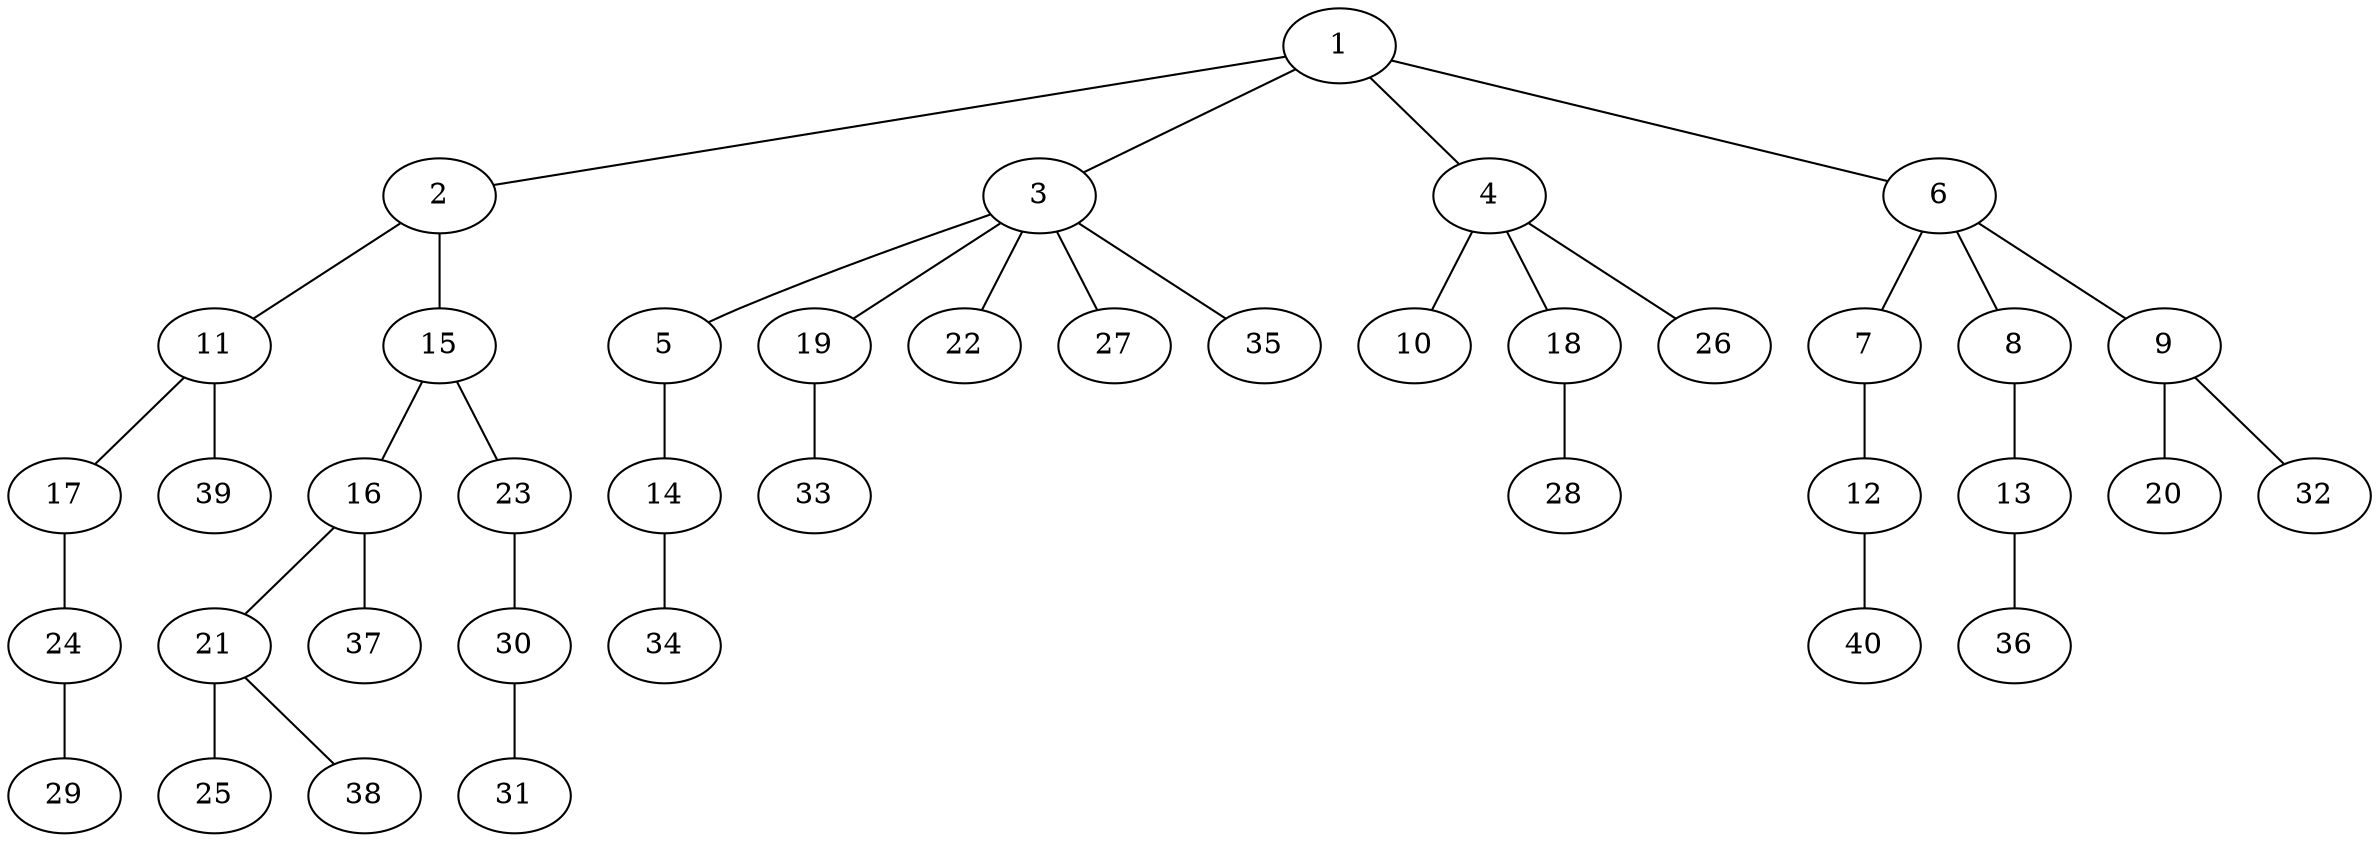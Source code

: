 graph graphname {1--2
1--3
1--4
1--6
2--11
2--15
3--5
3--19
3--22
3--27
3--35
4--10
4--18
4--26
5--14
6--7
6--8
6--9
7--12
8--13
9--20
9--32
11--17
11--39
12--40
13--36
14--34
15--16
15--23
16--21
16--37
17--24
18--28
19--33
21--25
21--38
23--30
24--29
30--31
}